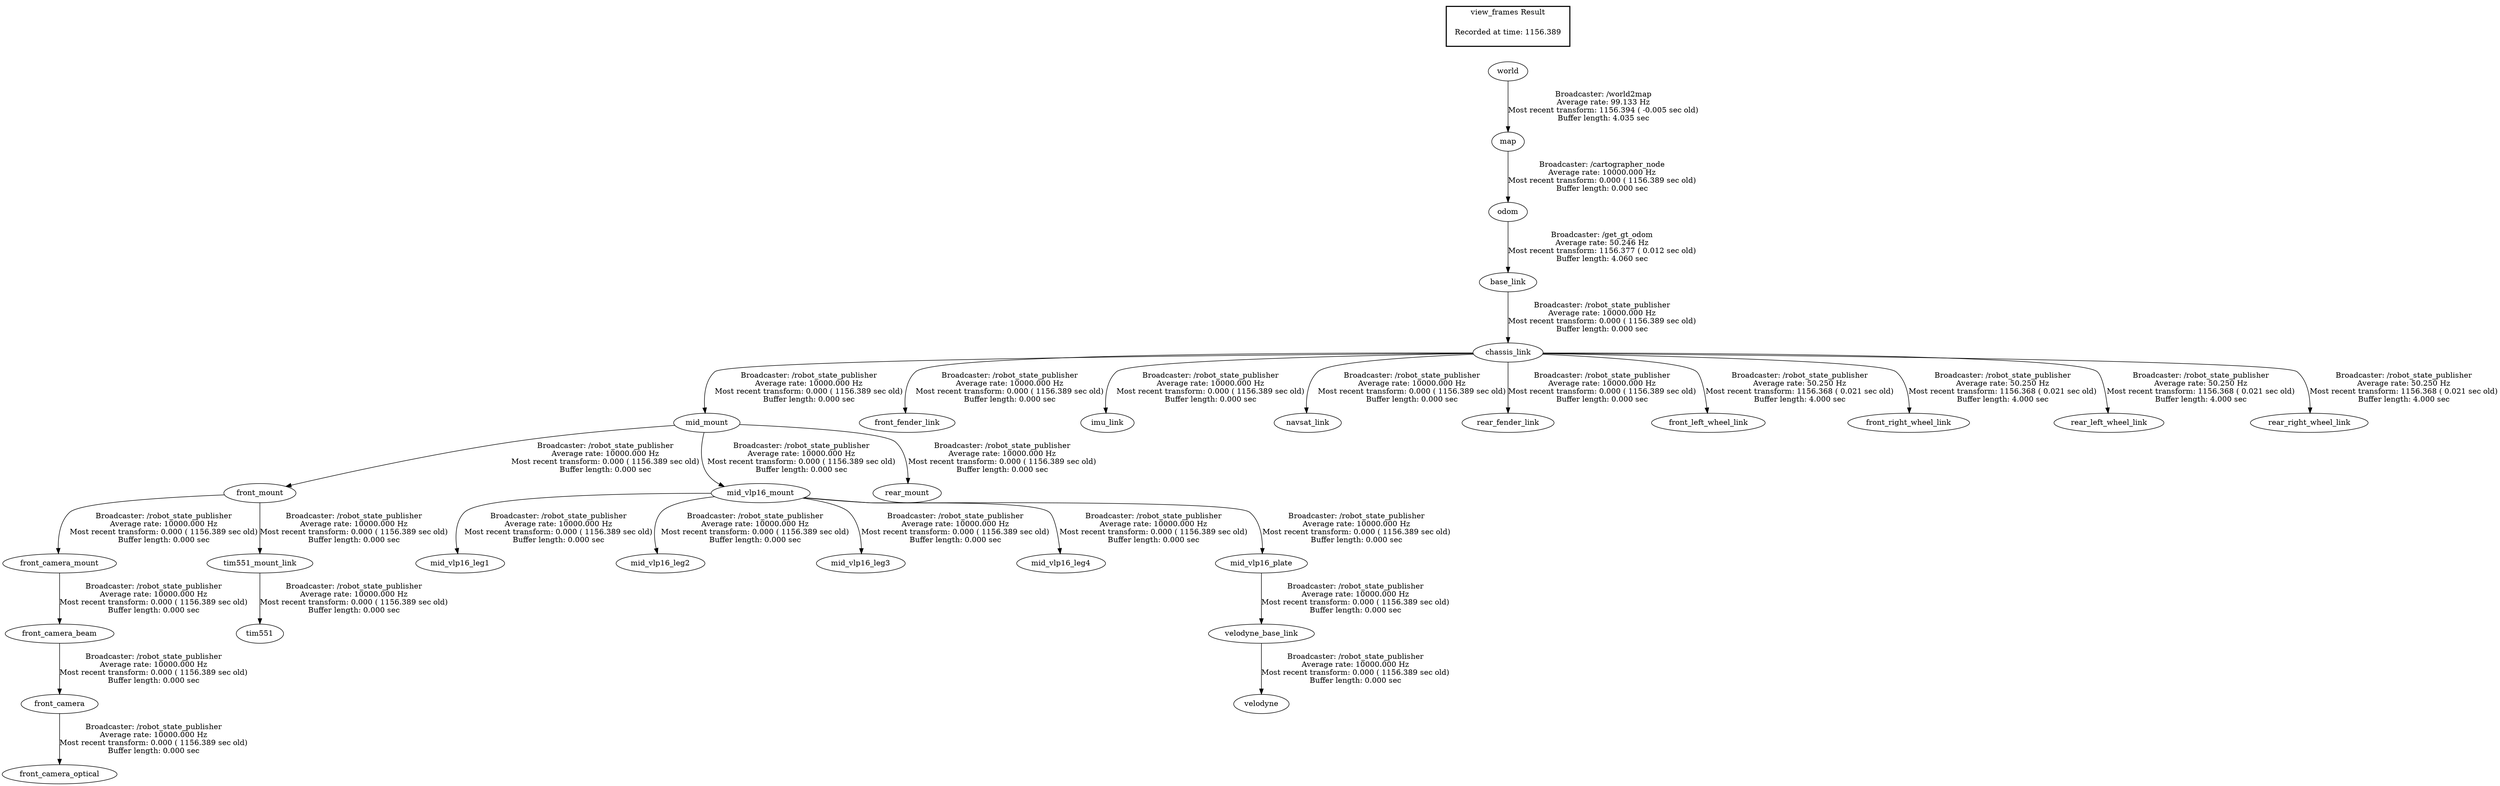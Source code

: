 digraph G {
"odom" -> "base_link"[label="Broadcaster: /get_gt_odom\nAverage rate: 50.246 Hz\nMost recent transform: 1156.377 ( 0.012 sec old)\nBuffer length: 4.060 sec\n"];
"map" -> "odom"[label="Broadcaster: /cartographer_node\nAverage rate: 10000.000 Hz\nMost recent transform: 0.000 ( 1156.389 sec old)\nBuffer length: 0.000 sec\n"];
"world" -> "map"[label="Broadcaster: /world2map\nAverage rate: 99.133 Hz\nMost recent transform: 1156.394 ( -0.005 sec old)\nBuffer length: 4.035 sec\n"];
"base_link" -> "chassis_link"[label="Broadcaster: /robot_state_publisher\nAverage rate: 10000.000 Hz\nMost recent transform: 0.000 ( 1156.389 sec old)\nBuffer length: 0.000 sec\n"];
"front_camera_beam" -> "front_camera"[label="Broadcaster: /robot_state_publisher\nAverage rate: 10000.000 Hz\nMost recent transform: 0.000 ( 1156.389 sec old)\nBuffer length: 0.000 sec\n"];
"front_camera_mount" -> "front_camera_beam"[label="Broadcaster: /robot_state_publisher\nAverage rate: 10000.000 Hz\nMost recent transform: 0.000 ( 1156.389 sec old)\nBuffer length: 0.000 sec\n"];
"front_mount" -> "front_camera_mount"[label="Broadcaster: /robot_state_publisher\nAverage rate: 10000.000 Hz\nMost recent transform: 0.000 ( 1156.389 sec old)\nBuffer length: 0.000 sec\n"];
"mid_mount" -> "front_mount"[label="Broadcaster: /robot_state_publisher\nAverage rate: 10000.000 Hz\nMost recent transform: 0.000 ( 1156.389 sec old)\nBuffer length: 0.000 sec\n"];
"front_camera" -> "front_camera_optical"[label="Broadcaster: /robot_state_publisher\nAverage rate: 10000.000 Hz\nMost recent transform: 0.000 ( 1156.389 sec old)\nBuffer length: 0.000 sec\n"];
"chassis_link" -> "front_fender_link"[label="Broadcaster: /robot_state_publisher\nAverage rate: 10000.000 Hz\nMost recent transform: 0.000 ( 1156.389 sec old)\nBuffer length: 0.000 sec\n"];
"chassis_link" -> "mid_mount"[label="Broadcaster: /robot_state_publisher\nAverage rate: 10000.000 Hz\nMost recent transform: 0.000 ( 1156.389 sec old)\nBuffer length: 0.000 sec\n"];
"chassis_link" -> "imu_link"[label="Broadcaster: /robot_state_publisher\nAverage rate: 10000.000 Hz\nMost recent transform: 0.000 ( 1156.389 sec old)\nBuffer length: 0.000 sec\n"];
"mid_vlp16_mount" -> "mid_vlp16_leg1"[label="Broadcaster: /robot_state_publisher\nAverage rate: 10000.000 Hz\nMost recent transform: 0.000 ( 1156.389 sec old)\nBuffer length: 0.000 sec\n"];
"mid_mount" -> "mid_vlp16_mount"[label="Broadcaster: /robot_state_publisher\nAverage rate: 10000.000 Hz\nMost recent transform: 0.000 ( 1156.389 sec old)\nBuffer length: 0.000 sec\n"];
"mid_vlp16_mount" -> "mid_vlp16_leg2"[label="Broadcaster: /robot_state_publisher\nAverage rate: 10000.000 Hz\nMost recent transform: 0.000 ( 1156.389 sec old)\nBuffer length: 0.000 sec\n"];
"mid_vlp16_mount" -> "mid_vlp16_leg3"[label="Broadcaster: /robot_state_publisher\nAverage rate: 10000.000 Hz\nMost recent transform: 0.000 ( 1156.389 sec old)\nBuffer length: 0.000 sec\n"];
"mid_vlp16_mount" -> "mid_vlp16_leg4"[label="Broadcaster: /robot_state_publisher\nAverage rate: 10000.000 Hz\nMost recent transform: 0.000 ( 1156.389 sec old)\nBuffer length: 0.000 sec\n"];
"mid_vlp16_mount" -> "mid_vlp16_plate"[label="Broadcaster: /robot_state_publisher\nAverage rate: 10000.000 Hz\nMost recent transform: 0.000 ( 1156.389 sec old)\nBuffer length: 0.000 sec\n"];
"chassis_link" -> "navsat_link"[label="Broadcaster: /robot_state_publisher\nAverage rate: 10000.000 Hz\nMost recent transform: 0.000 ( 1156.389 sec old)\nBuffer length: 0.000 sec\n"];
"chassis_link" -> "rear_fender_link"[label="Broadcaster: /robot_state_publisher\nAverage rate: 10000.000 Hz\nMost recent transform: 0.000 ( 1156.389 sec old)\nBuffer length: 0.000 sec\n"];
"mid_mount" -> "rear_mount"[label="Broadcaster: /robot_state_publisher\nAverage rate: 10000.000 Hz\nMost recent transform: 0.000 ( 1156.389 sec old)\nBuffer length: 0.000 sec\n"];
"tim551_mount_link" -> "tim551"[label="Broadcaster: /robot_state_publisher\nAverage rate: 10000.000 Hz\nMost recent transform: 0.000 ( 1156.389 sec old)\nBuffer length: 0.000 sec\n"];
"front_mount" -> "tim551_mount_link"[label="Broadcaster: /robot_state_publisher\nAverage rate: 10000.000 Hz\nMost recent transform: 0.000 ( 1156.389 sec old)\nBuffer length: 0.000 sec\n"];
"mid_vlp16_plate" -> "velodyne_base_link"[label="Broadcaster: /robot_state_publisher\nAverage rate: 10000.000 Hz\nMost recent transform: 0.000 ( 1156.389 sec old)\nBuffer length: 0.000 sec\n"];
"velodyne_base_link" -> "velodyne"[label="Broadcaster: /robot_state_publisher\nAverage rate: 10000.000 Hz\nMost recent transform: 0.000 ( 1156.389 sec old)\nBuffer length: 0.000 sec\n"];
"chassis_link" -> "front_left_wheel_link"[label="Broadcaster: /robot_state_publisher\nAverage rate: 50.250 Hz\nMost recent transform: 1156.368 ( 0.021 sec old)\nBuffer length: 4.000 sec\n"];
"chassis_link" -> "front_right_wheel_link"[label="Broadcaster: /robot_state_publisher\nAverage rate: 50.250 Hz\nMost recent transform: 1156.368 ( 0.021 sec old)\nBuffer length: 4.000 sec\n"];
"chassis_link" -> "rear_left_wheel_link"[label="Broadcaster: /robot_state_publisher\nAverage rate: 50.250 Hz\nMost recent transform: 1156.368 ( 0.021 sec old)\nBuffer length: 4.000 sec\n"];
"chassis_link" -> "rear_right_wheel_link"[label="Broadcaster: /robot_state_publisher\nAverage rate: 50.250 Hz\nMost recent transform: 1156.368 ( 0.021 sec old)\nBuffer length: 4.000 sec\n"];
edge [style=invis];
 subgraph cluster_legend { style=bold; color=black; label ="view_frames Result";
"Recorded at time: 1156.389"[ shape=plaintext ] ;
 }->"world";
}
